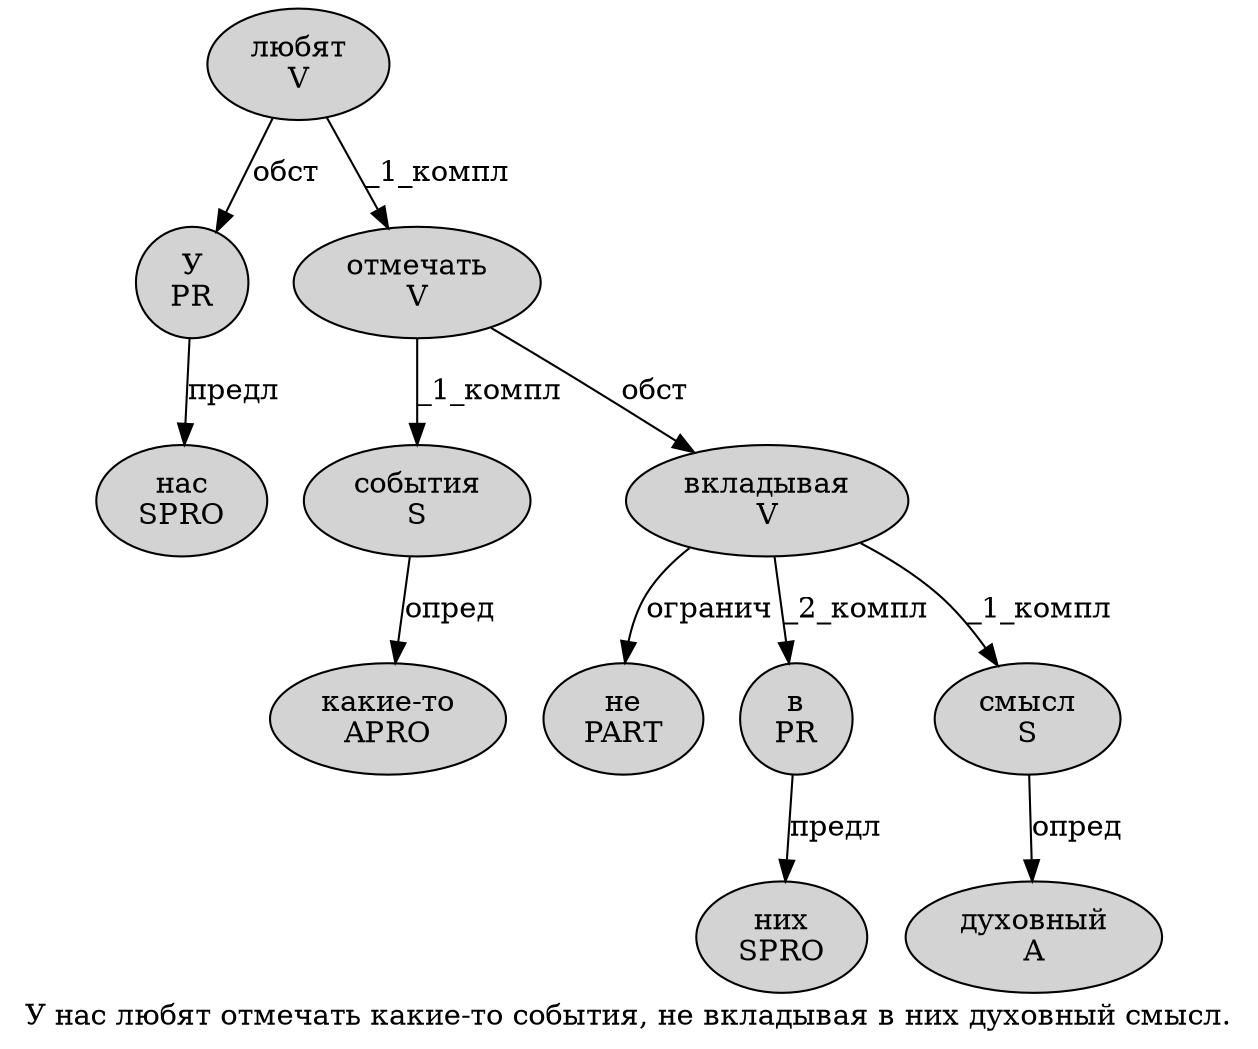 digraph SENTENCE_744 {
	graph [label="У нас любят отмечать какие-то события, не вкладывая в них духовный смысл."]
	node [style=filled]
		0 [label="У
PR" color="" fillcolor=lightgray penwidth=1 shape=ellipse]
		1 [label="нас
SPRO" color="" fillcolor=lightgray penwidth=1 shape=ellipse]
		2 [label="любят
V" color="" fillcolor=lightgray penwidth=1 shape=ellipse]
		3 [label="отмечать
V" color="" fillcolor=lightgray penwidth=1 shape=ellipse]
		4 [label="какие-то
APRO" color="" fillcolor=lightgray penwidth=1 shape=ellipse]
		5 [label="события
S" color="" fillcolor=lightgray penwidth=1 shape=ellipse]
		7 [label="не
PART" color="" fillcolor=lightgray penwidth=1 shape=ellipse]
		8 [label="вкладывая
V" color="" fillcolor=lightgray penwidth=1 shape=ellipse]
		9 [label="в
PR" color="" fillcolor=lightgray penwidth=1 shape=ellipse]
		10 [label="них
SPRO" color="" fillcolor=lightgray penwidth=1 shape=ellipse]
		11 [label="духовный
A" color="" fillcolor=lightgray penwidth=1 shape=ellipse]
		12 [label="смысл
S" color="" fillcolor=lightgray penwidth=1 shape=ellipse]
			5 -> 4 [label="опред"]
			8 -> 7 [label="огранич"]
			8 -> 9 [label="_2_компл"]
			8 -> 12 [label="_1_компл"]
			3 -> 5 [label="_1_компл"]
			3 -> 8 [label="обст"]
			12 -> 11 [label="опред"]
			0 -> 1 [label="предл"]
			9 -> 10 [label="предл"]
			2 -> 0 [label="обст"]
			2 -> 3 [label="_1_компл"]
}